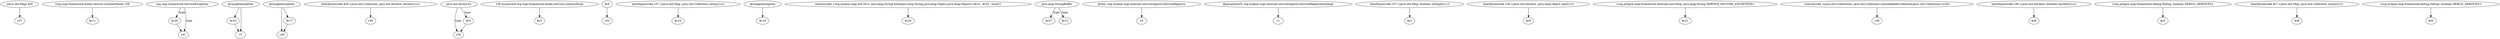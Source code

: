 digraph g {
0[label="(java.util.Map) $r9"]
1[label="r37"]
0->1[label=""]
2[label="(org.osgi.framework.hooks.service.ListenerHook) r39"]
3[label="$r11"]
2->3[label=""]
4[label="org.osgi.framework.ServiceException"]
5[label="$r20"]
4->5[label="type"]
6[label="@caughtexception"]
7[label="$r33"]
6->7[label=""]
8[label="@caughtexception"]
9[label="r40"]
8->9[label=""]
10[label="interfaceinvoke $r8.<java.util.Collection: java.util.Iterator iterator()>()"]
11[label="r36"]
10->11[label=""]
12[label="java.util.ArrayList"]
13[label="r34"]
12->13[label="type"]
14[label="r39 instanceof org.osgi.framework.hooks.service.ListenerHook"]
15[label="$z3"]
14->15[label=""]
16[label="r3"]
7->16[label=""]
17[label="$r6"]
18[label="r35"]
17->18[label=""]
19[label="interfaceinvoke r37.<java.util.Map: java.util.Collection values()>()"]
20[label="$r10"]
19->20[label=""]
21[label="$r5"]
12->21[label="type"]
22[label="@caughtexception"]
23[label="$r16"]
22->23[label=""]
24[label="staticinvoke <org.eclipse.osgi.util.NLS: java.lang.String bind(java.lang.String,java.lang.Object,java.lang.Object)>($r21, $r23, 'event')"]
25[label="$r24"]
24->25[label=""]
26[label="r41"]
4->26[label="type"]
27[label="$r17"]
8->27[label=""]
27->9[label=""]
28[label="java.lang.StringBuffer"]
29[label="$r27"]
28->29[label="type"]
30[label="@this: org.eclipse.osgi.internal.serviceregistry.ServiceRegistry"]
31[label="r0"]
30->31[label=""]
32[label="@parameter0: org.eclipse.osgi.internal.serviceregistry.ServiceRegistrationImpl"]
33[label="r1"]
32->33[label=""]
34[label="interfaceinvoke r37.<java.util.Map: boolean isEmpty()>()"]
35[label="$z1"]
34->35[label=""]
36[label="interfaceinvoke r36.<java.util.Iterator: java.lang.Object next()>()"]
37[label="$r9"]
36->37[label=""]
38[label="<org.eclipse.osgi.framework.internal.core.Msg: java.lang.String SERVICE_FACTORY_EXCEPTION>"]
39[label="$r21"]
38->39[label=""]
40[label="staticinvoke <java.util.Collections: java.util.Collection unmodifiableCollection(java.util.Collection)>(r34)"]
41[label="r38"]
40->41[label=""]
5->26[label=""]
21->13[label=""]
6->16[label=""]
42[label="interfaceinvoke r36.<java.util.Iterator: boolean hasNext()>()"]
43[label="$z8"]
42->43[label=""]
44[label="<org.eclipse.osgi.framework.debug.Debug: boolean DEBUG_SERVICES>"]
45[label="$z5"]
44->45[label=""]
46[label="interfaceinvoke $r7.<java.util.Map: java.util.Collection values()>()"]
47[label="$r8"]
46->47[label=""]
48[label="<org.eclipse.osgi.framework.debug.Debug: boolean DEBUG_SERVICES>"]
49[label="$z0"]
48->49[label=""]
50[label="$r12"]
28->50[label="type"]
}